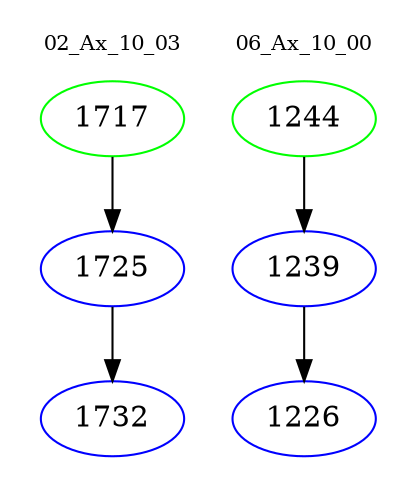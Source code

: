 digraph{
subgraph cluster_0 {
color = white
label = "02_Ax_10_03";
fontsize=10;
T0_1717 [label="1717", color="green"]
T0_1717 -> T0_1725 [color="black"]
T0_1725 [label="1725", color="blue"]
T0_1725 -> T0_1732 [color="black"]
T0_1732 [label="1732", color="blue"]
}
subgraph cluster_1 {
color = white
label = "06_Ax_10_00";
fontsize=10;
T1_1244 [label="1244", color="green"]
T1_1244 -> T1_1239 [color="black"]
T1_1239 [label="1239", color="blue"]
T1_1239 -> T1_1226 [color="black"]
T1_1226 [label="1226", color="blue"]
}
}
